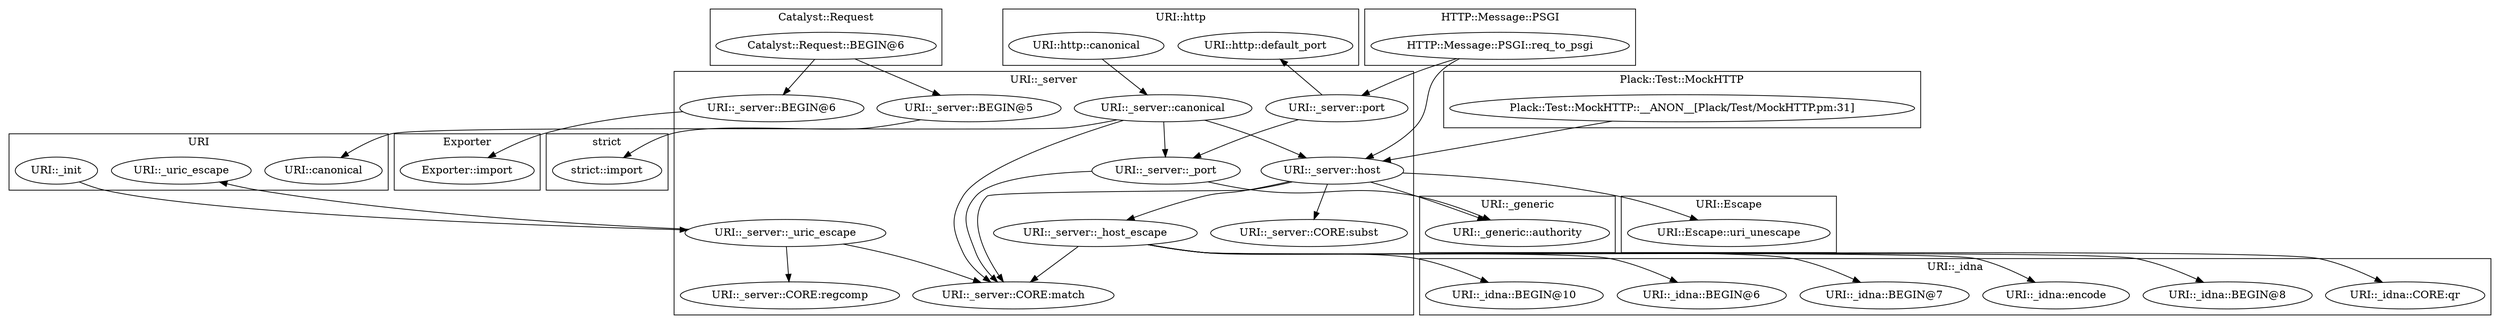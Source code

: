 digraph {
graph [overlap=false]
subgraph cluster_URI__idna {
	label="URI::_idna";
	"URI::_idna::BEGIN@6";
	"URI::_idna::BEGIN@10";
	"URI::_idna::CORE:qr";
	"URI::_idna::BEGIN@8";
	"URI::_idna::encode";
	"URI::_idna::BEGIN@7";
}
subgraph cluster_Plack_Test_MockHTTP {
	label="Plack::Test::MockHTTP";
	"Plack::Test::MockHTTP::__ANON__[Plack/Test/MockHTTP.pm:31]";
}
subgraph cluster_Catalyst_Request {
	label="Catalyst::Request";
	"Catalyst::Request::BEGIN@6";
}
subgraph cluster_HTTP_Message_PSGI {
	label="HTTP::Message::PSGI";
	"HTTP::Message::PSGI::req_to_psgi";
}
subgraph cluster_URI_http {
	label="URI::http";
	"URI::http::default_port";
	"URI::http::canonical";
}
subgraph cluster_URI__generic {
	label="URI::_generic";
	"URI::_generic::authority";
}
subgraph cluster_URI__server {
	label="URI::_server";
	"URI::_server::CORE:subst";
	"URI::_server::_port";
	"URI::_server::host";
	"URI::_server::canonical";
	"URI::_server::_host_escape";
	"URI::_server::port";
	"URI::_server::BEGIN@6";
	"URI::_server::CORE:regcomp";
	"URI::_server::_uric_escape";
	"URI::_server::CORE:match";
	"URI::_server::BEGIN@5";
}
subgraph cluster_Exporter {
	label="Exporter";
	"Exporter::import";
}
subgraph cluster_URI_Escape {
	label="URI::Escape";
	"URI::Escape::uri_unescape";
}
subgraph cluster_URI {
	label="URI";
	"URI::canonical";
	"URI::_uric_escape";
	"URI::_init";
}
subgraph cluster_strict {
	label="strict";
	"strict::import";
}
"URI::_server::_host_escape" -> "URI::_idna::encode";
"Catalyst::Request::BEGIN@6" -> "URI::_server::BEGIN@5";
"URI::_server::_host_escape" -> "URI::_idna::BEGIN@8";
"HTTP::Message::PSGI::req_to_psgi" -> "URI::_server::port";
"URI::_server::canonical" -> "URI::canonical";
"URI::_server::port" -> "URI::http::default_port";
"URI::_server::canonical" -> "URI::_server::_port";
"URI::_server::port" -> "URI::_server::_port";
"URI::_server::_uric_escape" -> "URI::_server::CORE:regcomp";
"URI::_server::host" -> "URI::_server::_host_escape";
"URI::_server::_host_escape" -> "URI::_idna::CORE:qr";
"URI::_server::BEGIN@5" -> "strict::import";
"URI::_server::_uric_escape" -> "URI::_uric_escape";
"HTTP::Message::PSGI::req_to_psgi" -> "URI::_server::host";
"Plack::Test::MockHTTP::__ANON__[Plack/Test/MockHTTP.pm:31]" -> "URI::_server::host";
"URI::_server::canonical" -> "URI::_server::host";
"URI::_server::host" -> "URI::Escape::uri_unescape";
"URI::_server::BEGIN@6" -> "Exporter::import";
"URI::_server::_host_escape" -> "URI::_idna::BEGIN@7";
"Catalyst::Request::BEGIN@6" -> "URI::_server::BEGIN@6";
"URI::_server::_port" -> "URI::_generic::authority";
"URI::_server::host" -> "URI::_generic::authority";
"URI::_server::_host_escape" -> "URI::_idna::BEGIN@10";
"URI::_server::_uric_escape" -> "URI::_server::CORE:match";
"URI::_server::_port" -> "URI::_server::CORE:match";
"URI::_server::host" -> "URI::_server::CORE:match";
"URI::_server::canonical" -> "URI::_server::CORE:match";
"URI::_server::_host_escape" -> "URI::_server::CORE:match";
"URI::_init" -> "URI::_server::_uric_escape";
"URI::http::canonical" -> "URI::_server::canonical";
"URI::_server::_host_escape" -> "URI::_idna::BEGIN@6";
"URI::_server::host" -> "URI::_server::CORE:subst";
}
